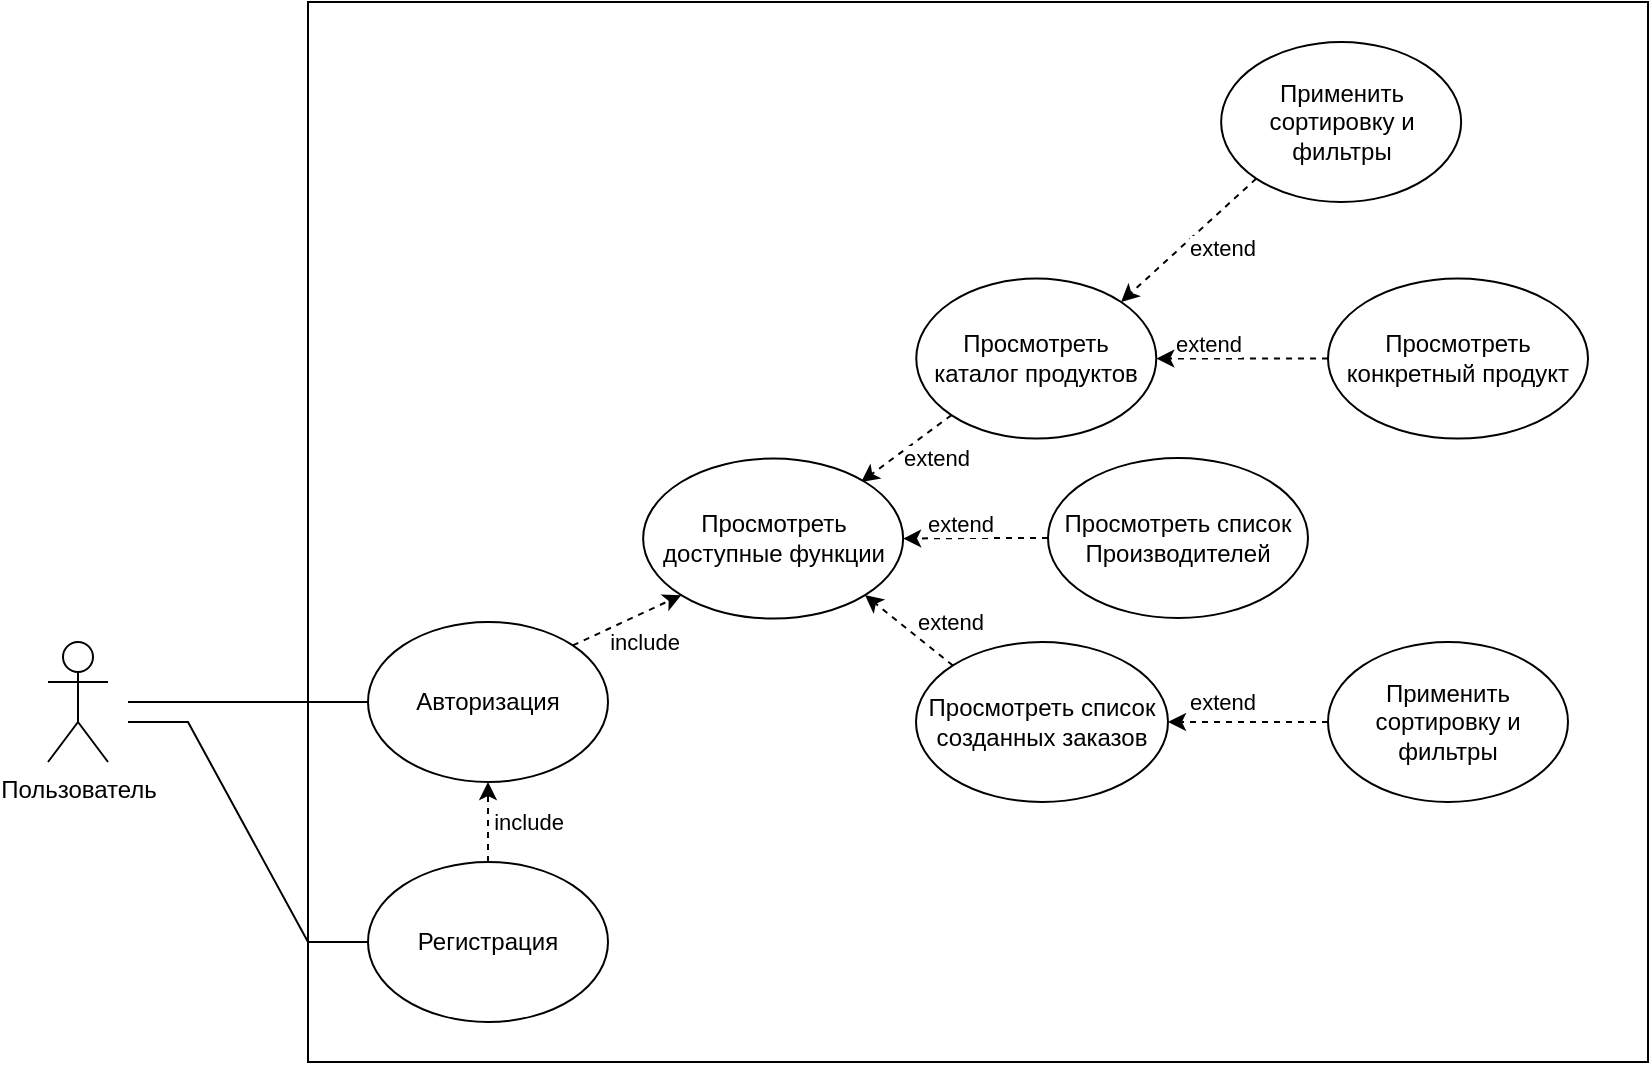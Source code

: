 <mxfile version="22.0.8" type="device">
  <diagram name="Страница — 1" id="-diLNpesZNElakMQqTLU">
    <mxGraphModel dx="1122" dy="1809" grid="1" gridSize="10" guides="1" tooltips="1" connect="1" arrows="1" fold="1" page="1" pageScale="1" pageWidth="827" pageHeight="1169" background="#FFFFFF" math="0" shadow="0">
      <root>
        <mxCell id="0" />
        <mxCell id="1" parent="0" />
        <mxCell id="RDbnoWwBwZ78HrKmWota-11" value="" style="rounded=0;whiteSpace=wrap;html=1;fillColor=none;" vertex="1" parent="1">
          <mxGeometry x="250" y="-50" width="670" height="530" as="geometry" />
        </mxCell>
        <mxCell id="S4mRsFor7jeofpJ6ks8I-8" style="edgeStyle=entityRelationEdgeStyle;rounded=0;orthogonalLoop=1;jettySize=auto;html=1;endArrow=none;endFill=0;" parent="1" target="S4mRsFor7jeofpJ6ks8I-6" edge="1">
          <mxGeometry relative="1" as="geometry">
            <mxPoint x="160" y="300" as="sourcePoint" />
            <Array as="points">
              <mxPoint x="180" y="290" />
            </Array>
          </mxGeometry>
        </mxCell>
        <mxCell id="S4mRsFor7jeofpJ6ks8I-4" value="Пользователь" style="shape=umlActor;verticalLabelPosition=bottom;verticalAlign=top;html=1;outlineConnect=0;" parent="1" vertex="1">
          <mxGeometry x="120" y="270" width="30" height="60" as="geometry" />
        </mxCell>
        <mxCell id="S4mRsFor7jeofpJ6ks8I-30" style="rounded=0;orthogonalLoop=1;jettySize=auto;html=1;exitX=1;exitY=0;exitDx=0;exitDy=0;entryX=0;entryY=1;entryDx=0;entryDy=0;dashed=1;" parent="1" source="S4mRsFor7jeofpJ6ks8I-6" target="S4mRsFor7jeofpJ6ks8I-29" edge="1">
          <mxGeometry relative="1" as="geometry">
            <mxPoint x="399.996" y="269.996" as="sourcePoint" />
            <mxPoint x="437" y="247" as="targetPoint" />
          </mxGeometry>
        </mxCell>
        <mxCell id="RDbnoWwBwZ78HrKmWota-9" value="include" style="edgeLabel;html=1;align=center;verticalAlign=middle;resizable=0;points=[];" vertex="1" connectable="0" parent="S4mRsFor7jeofpJ6ks8I-30">
          <mxGeometry x="-0.058" relative="1" as="geometry">
            <mxPoint x="10" y="10" as="offset" />
          </mxGeometry>
        </mxCell>
        <mxCell id="S4mRsFor7jeofpJ6ks8I-6" value="Авторизация" style="ellipse;whiteSpace=wrap;html=1;" parent="1" vertex="1">
          <mxGeometry x="280" y="260" width="120" height="80" as="geometry" />
        </mxCell>
        <mxCell id="S4mRsFor7jeofpJ6ks8I-10" value="Просмотреть каталог продуктов" style="ellipse;whiteSpace=wrap;html=1;" parent="1" vertex="1">
          <mxGeometry x="554.14" y="88.28" width="120" height="80" as="geometry" />
        </mxCell>
        <mxCell id="S4mRsFor7jeofpJ6ks8I-14" style="rounded=0;orthogonalLoop=1;jettySize=auto;html=1;exitX=0;exitY=1;exitDx=0;exitDy=0;entryX=1;entryY=0;entryDx=0;entryDy=0;dashed=1;" parent="1" source="S4mRsFor7jeofpJ6ks8I-10" edge="1">
          <mxGeometry relative="1" as="geometry">
            <mxPoint x="526.566" y="189.996" as="targetPoint" />
          </mxGeometry>
        </mxCell>
        <mxCell id="S4mRsFor7jeofpJ6ks8I-15" value="extend" style="edgeLabel;html=1;align=center;verticalAlign=middle;resizable=0;points=[];" parent="S4mRsFor7jeofpJ6ks8I-14" vertex="1" connectable="0">
          <mxGeometry x="0.214" y="-2" relative="1" as="geometry">
            <mxPoint x="21" y="3" as="offset" />
          </mxGeometry>
        </mxCell>
        <mxCell id="S4mRsFor7jeofpJ6ks8I-22" style="rounded=0;orthogonalLoop=1;jettySize=auto;html=1;exitX=0;exitY=1;exitDx=0;exitDy=0;entryX=1;entryY=0;entryDx=0;entryDy=0;dashed=1;" parent="1" source="S4mRsFor7jeofpJ6ks8I-16" target="S4mRsFor7jeofpJ6ks8I-10" edge="1">
          <mxGeometry relative="1" as="geometry">
            <mxPoint x="678.996" y="71.716" as="targetPoint" />
          </mxGeometry>
        </mxCell>
        <mxCell id="S4mRsFor7jeofpJ6ks8I-23" value="extend" style="edgeLabel;html=1;align=center;verticalAlign=middle;resizable=0;points=[];" parent="S4mRsFor7jeofpJ6ks8I-22" vertex="1" connectable="0">
          <mxGeometry x="-0.1" relative="1" as="geometry">
            <mxPoint x="13" y="7" as="offset" />
          </mxGeometry>
        </mxCell>
        <mxCell id="S4mRsFor7jeofpJ6ks8I-16" value="Применить сортировку и фильтры" style="ellipse;whiteSpace=wrap;html=1;" parent="1" vertex="1">
          <mxGeometry x="706.57" y="-30" width="120" height="80" as="geometry" />
        </mxCell>
        <mxCell id="S4mRsFor7jeofpJ6ks8I-26" style="edgeStyle=orthogonalEdgeStyle;rounded=0;orthogonalLoop=1;jettySize=auto;html=1;exitX=0;exitY=0.5;exitDx=0;exitDy=0;entryX=1;entryY=0.5;entryDx=0;entryDy=0;dashed=1;" parent="1" source="S4mRsFor7jeofpJ6ks8I-24" target="S4mRsFor7jeofpJ6ks8I-10" edge="1">
          <mxGeometry relative="1" as="geometry">
            <mxPoint x="720.0" y="128.28" as="targetPoint" />
          </mxGeometry>
        </mxCell>
        <mxCell id="S4mRsFor7jeofpJ6ks8I-31" value="extend" style="edgeLabel;html=1;align=center;verticalAlign=middle;resizable=0;points=[];" parent="S4mRsFor7jeofpJ6ks8I-26" vertex="1" connectable="0">
          <mxGeometry x="-0.138" y="2" relative="1" as="geometry">
            <mxPoint x="-23" y="-10" as="offset" />
          </mxGeometry>
        </mxCell>
        <mxCell id="S4mRsFor7jeofpJ6ks8I-24" value="Просмотреть конкретный продукт" style="ellipse;whiteSpace=wrap;html=1;" parent="1" vertex="1">
          <mxGeometry x="760" y="88.28" width="130" height="80" as="geometry" />
        </mxCell>
        <mxCell id="RDbnoWwBwZ78HrKmWota-2" value="include" style="edgeStyle=orthogonalEdgeStyle;rounded=0;orthogonalLoop=1;jettySize=auto;html=1;exitX=0.5;exitY=0;exitDx=0;exitDy=0;entryX=0.5;entryY=1;entryDx=0;entryDy=0;dashed=1;" edge="1" parent="1" source="S4mRsFor7jeofpJ6ks8I-27" target="S4mRsFor7jeofpJ6ks8I-6">
          <mxGeometry y="-20" relative="1" as="geometry">
            <mxPoint as="offset" />
          </mxGeometry>
        </mxCell>
        <mxCell id="S4mRsFor7jeofpJ6ks8I-27" value="Регистрация" style="ellipse;whiteSpace=wrap;html=1;" parent="1" vertex="1">
          <mxGeometry x="280" y="380" width="120" height="80" as="geometry" />
        </mxCell>
        <mxCell id="S4mRsFor7jeofpJ6ks8I-28" style="edgeStyle=entityRelationEdgeStyle;rounded=0;orthogonalLoop=1;jettySize=auto;html=1;endArrow=none;endFill=0;entryX=0;entryY=0.5;entryDx=0;entryDy=0;" parent="1" target="S4mRsFor7jeofpJ6ks8I-27" edge="1">
          <mxGeometry relative="1" as="geometry">
            <mxPoint x="160" y="310" as="sourcePoint" />
            <mxPoint x="290" y="310" as="targetPoint" />
          </mxGeometry>
        </mxCell>
        <mxCell id="S4mRsFor7jeofpJ6ks8I-29" value="Просмотреть доступные функции" style="ellipse;whiteSpace=wrap;html=1;" parent="1" vertex="1">
          <mxGeometry x="417.57" y="178.28" width="130" height="80" as="geometry" />
        </mxCell>
        <mxCell id="S4mRsFor7jeofpJ6ks8I-33" style="edgeStyle=orthogonalEdgeStyle;rounded=0;orthogonalLoop=1;jettySize=auto;html=1;exitX=0;exitY=0.5;exitDx=0;exitDy=0;entryX=1;entryY=0.5;entryDx=0;entryDy=0;dashed=1;" parent="1" source="S4mRsFor7jeofpJ6ks8I-32" target="S4mRsFor7jeofpJ6ks8I-29" edge="1">
          <mxGeometry relative="1" as="geometry" />
        </mxCell>
        <mxCell id="S4mRsFor7jeofpJ6ks8I-34" value="extend" style="edgeLabel;html=1;align=center;verticalAlign=middle;resizable=0;points=[];" parent="S4mRsFor7jeofpJ6ks8I-33" vertex="1" connectable="0">
          <mxGeometry x="0.053" y="-2" relative="1" as="geometry">
            <mxPoint x="-6" y="-6" as="offset" />
          </mxGeometry>
        </mxCell>
        <mxCell id="S4mRsFor7jeofpJ6ks8I-32" value="Просмотреть список Производителей" style="ellipse;whiteSpace=wrap;html=1;" parent="1" vertex="1">
          <mxGeometry x="620" y="178" width="130" height="80" as="geometry" />
        </mxCell>
        <mxCell id="S4mRsFor7jeofpJ6ks8I-36" style="rounded=0;orthogonalLoop=1;jettySize=auto;html=1;exitX=0;exitY=0;exitDx=0;exitDy=0;entryX=1;entryY=1;entryDx=0;entryDy=0;dashed=1;" parent="1" source="S4mRsFor7jeofpJ6ks8I-35" target="S4mRsFor7jeofpJ6ks8I-29" edge="1">
          <mxGeometry relative="1" as="geometry" />
        </mxCell>
        <mxCell id="RDbnoWwBwZ78HrKmWota-1" value="extend" style="edgeLabel;html=1;align=center;verticalAlign=middle;resizable=0;points=[];" vertex="1" connectable="0" parent="S4mRsFor7jeofpJ6ks8I-36">
          <mxGeometry x="0.161" y="-2" relative="1" as="geometry">
            <mxPoint x="22" as="offset" />
          </mxGeometry>
        </mxCell>
        <mxCell id="S4mRsFor7jeofpJ6ks8I-35" value="Просмотреть список созданных заказов" style="ellipse;whiteSpace=wrap;html=1;" parent="1" vertex="1">
          <mxGeometry x="554" y="270" width="126" height="80" as="geometry" />
        </mxCell>
        <mxCell id="RDbnoWwBwZ78HrKmWota-7" style="edgeStyle=orthogonalEdgeStyle;rounded=0;orthogonalLoop=1;jettySize=auto;html=1;exitX=0;exitY=0.5;exitDx=0;exitDy=0;entryX=1;entryY=0.5;entryDx=0;entryDy=0;dashed=1;" edge="1" parent="1" source="RDbnoWwBwZ78HrKmWota-6" target="S4mRsFor7jeofpJ6ks8I-35">
          <mxGeometry relative="1" as="geometry" />
        </mxCell>
        <mxCell id="RDbnoWwBwZ78HrKmWota-8" value="extend" style="edgeLabel;html=1;align=center;verticalAlign=middle;resizable=0;points=[];" vertex="1" connectable="0" parent="RDbnoWwBwZ78HrKmWota-7">
          <mxGeometry x="0.05" y="4" relative="1" as="geometry">
            <mxPoint x="-11" y="-14" as="offset" />
          </mxGeometry>
        </mxCell>
        <mxCell id="RDbnoWwBwZ78HrKmWota-6" value="Применить сортировку и фильтры" style="ellipse;whiteSpace=wrap;html=1;" vertex="1" parent="1">
          <mxGeometry x="760.0" y="270" width="120" height="80" as="geometry" />
        </mxCell>
      </root>
    </mxGraphModel>
  </diagram>
</mxfile>
